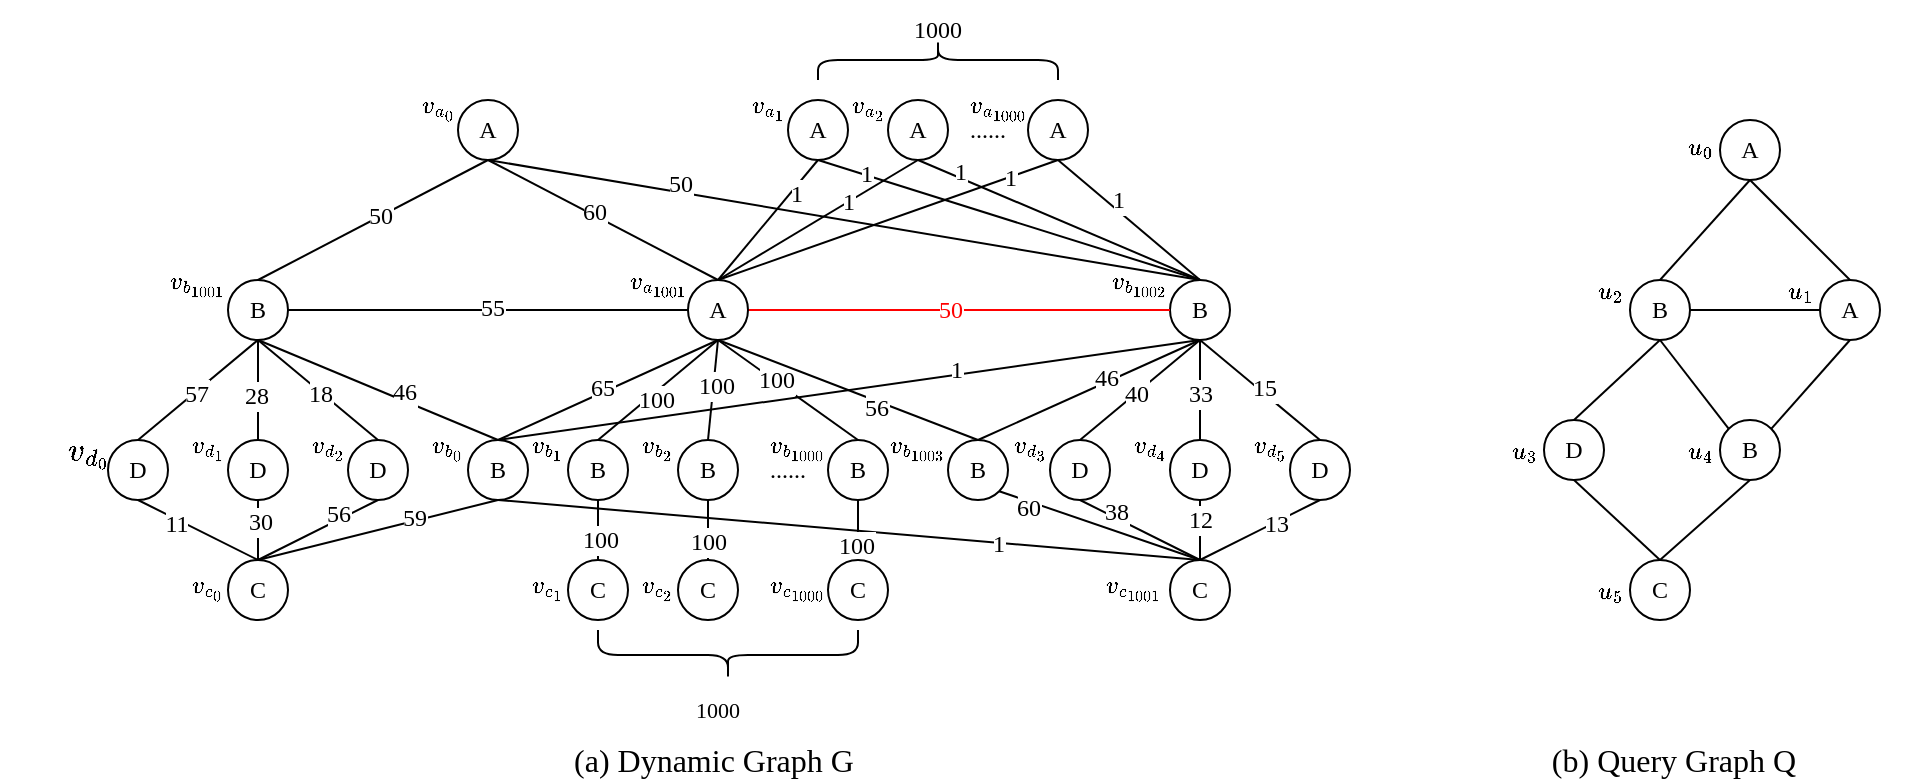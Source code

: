 <mxfile version="21.8.0" type="github">
  <diagram name="第 1 页" id="IM1opJAnyGw-9e7TNhWp">
    <mxGraphModel dx="1103" dy="612" grid="1" gridSize="10" guides="1" tooltips="1" connect="1" arrows="1" fold="1" page="1" pageScale="1" pageWidth="1169" pageHeight="1654" math="1" shadow="0">
      <root>
        <mxCell id="0" />
        <mxCell id="1" parent="0" />
        <mxCell id="X22I2Q5TjrsaZpbLw3oU-47" style="edgeStyle=none;shape=connector;rounded=0;orthogonalLoop=1;jettySize=auto;html=1;exitX=0.5;exitY=1;exitDx=0;exitDy=0;entryX=0.5;entryY=0;entryDx=0;entryDy=0;labelBackgroundColor=default;strokeColor=default;align=center;verticalAlign=middle;fontFamily=Times New Roman;fontSize=12;fontColor=default;endArrow=none;endFill=0;" edge="1" parent="1" source="X22I2Q5TjrsaZpbLw3oU-3" target="X22I2Q5TjrsaZpbLw3oU-4">
          <mxGeometry relative="1" as="geometry" />
        </mxCell>
        <mxCell id="X22I2Q5TjrsaZpbLw3oU-48" style="edgeStyle=none;shape=connector;rounded=0;orthogonalLoop=1;jettySize=auto;html=1;exitX=0.5;exitY=1;exitDx=0;exitDy=0;entryX=0.5;entryY=0;entryDx=0;entryDy=0;labelBackgroundColor=default;strokeColor=default;align=center;verticalAlign=middle;fontFamily=Times New Roman;fontSize=12;fontColor=default;endArrow=none;endFill=0;" edge="1" parent="1" source="X22I2Q5TjrsaZpbLw3oU-3" target="X22I2Q5TjrsaZpbLw3oU-5">
          <mxGeometry relative="1" as="geometry" />
        </mxCell>
        <mxCell id="X22I2Q5TjrsaZpbLw3oU-3" value="A" style="ellipse;whiteSpace=wrap;html=1;aspect=fixed;fontFamily=Times New Roman;fontSize=12;" vertex="1" parent="1">
          <mxGeometry x="856" y="110" width="30" height="30" as="geometry" />
        </mxCell>
        <mxCell id="X22I2Q5TjrsaZpbLw3oU-50" style="edgeStyle=none;shape=connector;rounded=0;orthogonalLoop=1;jettySize=auto;html=1;exitX=0.5;exitY=1;exitDx=0;exitDy=0;entryX=1;entryY=0;entryDx=0;entryDy=0;labelBackgroundColor=default;strokeColor=default;align=center;verticalAlign=middle;fontFamily=Times New Roman;fontSize=12;fontColor=default;endArrow=none;endFill=0;" edge="1" parent="1" source="X22I2Q5TjrsaZpbLw3oU-4" target="X22I2Q5TjrsaZpbLw3oU-6">
          <mxGeometry relative="1" as="geometry" />
        </mxCell>
        <mxCell id="X22I2Q5TjrsaZpbLw3oU-4" value="A" style="ellipse;whiteSpace=wrap;html=1;aspect=fixed;fontFamily=Times New Roman;fontSize=12;" vertex="1" parent="1">
          <mxGeometry x="906" y="190" width="30" height="30" as="geometry" />
        </mxCell>
        <mxCell id="X22I2Q5TjrsaZpbLw3oU-49" style="edgeStyle=none;shape=connector;rounded=0;orthogonalLoop=1;jettySize=auto;html=1;exitX=1;exitY=0.5;exitDx=0;exitDy=0;entryX=0;entryY=0.5;entryDx=0;entryDy=0;labelBackgroundColor=default;strokeColor=default;align=center;verticalAlign=middle;fontFamily=Times New Roman;fontSize=12;fontColor=default;endArrow=none;endFill=0;" edge="1" parent="1" source="X22I2Q5TjrsaZpbLw3oU-5" target="X22I2Q5TjrsaZpbLw3oU-4">
          <mxGeometry relative="1" as="geometry" />
        </mxCell>
        <mxCell id="X22I2Q5TjrsaZpbLw3oU-51" style="edgeStyle=none;shape=connector;rounded=0;orthogonalLoop=1;jettySize=auto;html=1;exitX=0.5;exitY=1;exitDx=0;exitDy=0;entryX=0;entryY=0;entryDx=0;entryDy=0;labelBackgroundColor=default;strokeColor=default;align=center;verticalAlign=middle;fontFamily=Times New Roman;fontSize=12;fontColor=default;endArrow=none;endFill=0;" edge="1" parent="1" source="X22I2Q5TjrsaZpbLw3oU-5" target="X22I2Q5TjrsaZpbLw3oU-6">
          <mxGeometry relative="1" as="geometry" />
        </mxCell>
        <mxCell id="X22I2Q5TjrsaZpbLw3oU-54" style="edgeStyle=none;shape=connector;rounded=0;orthogonalLoop=1;jettySize=auto;html=1;exitX=0.5;exitY=1;exitDx=0;exitDy=0;entryX=0.5;entryY=0;entryDx=0;entryDy=0;labelBackgroundColor=default;strokeColor=default;align=center;verticalAlign=middle;fontFamily=Times New Roman;fontSize=12;fontColor=default;endArrow=none;endFill=0;" edge="1" parent="1" source="X22I2Q5TjrsaZpbLw3oU-5" target="X22I2Q5TjrsaZpbLw3oU-8">
          <mxGeometry relative="1" as="geometry" />
        </mxCell>
        <mxCell id="X22I2Q5TjrsaZpbLw3oU-5" value="B" style="ellipse;whiteSpace=wrap;html=1;aspect=fixed;fontFamily=Times New Roman;fontSize=12;" vertex="1" parent="1">
          <mxGeometry x="811" y="190" width="30" height="30" as="geometry" />
        </mxCell>
        <mxCell id="X22I2Q5TjrsaZpbLw3oU-57" style="edgeStyle=none;shape=connector;rounded=0;orthogonalLoop=1;jettySize=auto;html=1;exitX=0.5;exitY=1;exitDx=0;exitDy=0;entryX=0.5;entryY=0;entryDx=0;entryDy=0;labelBackgroundColor=default;strokeColor=default;align=center;verticalAlign=middle;fontFamily=Times New Roman;fontSize=12;fontColor=default;endArrow=none;endFill=0;" edge="1" parent="1" source="X22I2Q5TjrsaZpbLw3oU-6" target="X22I2Q5TjrsaZpbLw3oU-7">
          <mxGeometry relative="1" as="geometry" />
        </mxCell>
        <mxCell id="X22I2Q5TjrsaZpbLw3oU-6" value="B" style="ellipse;whiteSpace=wrap;html=1;aspect=fixed;fontFamily=Times New Roman;fontSize=12;" vertex="1" parent="1">
          <mxGeometry x="856" y="260" width="30" height="30" as="geometry" />
        </mxCell>
        <mxCell id="X22I2Q5TjrsaZpbLw3oU-7" value="C" style="ellipse;whiteSpace=wrap;html=1;aspect=fixed;fontFamily=Times New Roman;fontSize=12;" vertex="1" parent="1">
          <mxGeometry x="811" y="330" width="30" height="30" as="geometry" />
        </mxCell>
        <mxCell id="X22I2Q5TjrsaZpbLw3oU-56" style="edgeStyle=none;shape=connector;rounded=0;orthogonalLoop=1;jettySize=auto;html=1;exitX=0.5;exitY=1;exitDx=0;exitDy=0;entryX=0.5;entryY=0;entryDx=0;entryDy=0;labelBackgroundColor=default;strokeColor=default;align=center;verticalAlign=middle;fontFamily=Times New Roman;fontSize=12;fontColor=default;endArrow=none;endFill=0;" edge="1" parent="1" source="X22I2Q5TjrsaZpbLw3oU-8" target="X22I2Q5TjrsaZpbLw3oU-7">
          <mxGeometry relative="1" as="geometry" />
        </mxCell>
        <mxCell id="X22I2Q5TjrsaZpbLw3oU-8" value="D" style="ellipse;whiteSpace=wrap;html=1;aspect=fixed;fontFamily=Times New Roman;fontSize=12;" vertex="1" parent="1">
          <mxGeometry x="768" y="260" width="30" height="30" as="geometry" />
        </mxCell>
        <mxCell id="X22I2Q5TjrsaZpbLw3oU-28" value="$$u_0$$" style="text;html=1;strokeColor=none;fillColor=none;align=center;verticalAlign=middle;whiteSpace=wrap;rounded=0;fontSize=12;fontFamily=Times New Roman;fontColor=default;" vertex="1" parent="1">
          <mxGeometry x="816" y="108" width="60" height="30" as="geometry" />
        </mxCell>
        <mxCell id="X22I2Q5TjrsaZpbLw3oU-29" value="$$u_1$$" style="text;html=1;strokeColor=none;fillColor=none;align=center;verticalAlign=middle;whiteSpace=wrap;rounded=0;fontSize=12;fontFamily=Times New Roman;fontColor=default;" vertex="1" parent="1">
          <mxGeometry x="866" y="180" width="60" height="30" as="geometry" />
        </mxCell>
        <mxCell id="X22I2Q5TjrsaZpbLw3oU-30" value="$$u_2$$" style="text;html=1;strokeColor=none;fillColor=none;align=center;verticalAlign=middle;whiteSpace=wrap;rounded=0;fontSize=12;fontFamily=Times New Roman;fontColor=default;" vertex="1" parent="1">
          <mxGeometry x="771" y="180" width="60" height="30" as="geometry" />
        </mxCell>
        <mxCell id="X22I2Q5TjrsaZpbLw3oU-31" value="$$u_3$$" style="text;html=1;strokeColor=none;fillColor=none;align=center;verticalAlign=middle;whiteSpace=wrap;rounded=0;fontSize=12;fontFamily=Times New Roman;fontColor=default;" vertex="1" parent="1">
          <mxGeometry x="728" y="260" width="60" height="30" as="geometry" />
        </mxCell>
        <mxCell id="X22I2Q5TjrsaZpbLw3oU-32" value="$$u_4$$" style="text;html=1;strokeColor=none;fillColor=none;align=center;verticalAlign=middle;whiteSpace=wrap;rounded=0;fontSize=12;fontFamily=Times New Roman;fontColor=default;" vertex="1" parent="1">
          <mxGeometry x="816" y="260" width="60" height="30" as="geometry" />
        </mxCell>
        <mxCell id="X22I2Q5TjrsaZpbLw3oU-33" value="$$u_5$$" style="text;html=1;strokeColor=none;fillColor=none;align=center;verticalAlign=middle;whiteSpace=wrap;rounded=0;fontSize=12;fontFamily=Times New Roman;fontColor=default;" vertex="1" parent="1">
          <mxGeometry x="771" y="330" width="60" height="30" as="geometry" />
        </mxCell>
        <mxCell id="X22I2Q5TjrsaZpbLw3oU-34" value="(b) Query Graph Q" style="text;html=1;strokeColor=none;fillColor=none;align=center;verticalAlign=middle;whiteSpace=wrap;rounded=0;fontSize=16;fontFamily=Times New Roman;fontColor=default;" vertex="1" parent="1">
          <mxGeometry x="713" y="420" width="240" height="20" as="geometry" />
        </mxCell>
        <mxCell id="X22I2Q5TjrsaZpbLw3oU-88" style="edgeStyle=none;shape=connector;rounded=0;orthogonalLoop=1;jettySize=auto;html=1;exitX=0.5;exitY=1;exitDx=0;exitDy=0;entryX=0.5;entryY=0;entryDx=0;entryDy=0;labelBackgroundColor=default;strokeColor=default;align=center;verticalAlign=middle;fontFamily=Times New Roman;fontSize=12;fontColor=default;endArrow=none;endFill=0;" edge="1" parent="1" source="X22I2Q5TjrsaZpbLw3oU-60" target="X22I2Q5TjrsaZpbLw3oU-62">
          <mxGeometry relative="1" as="geometry" />
        </mxCell>
        <mxCell id="X22I2Q5TjrsaZpbLw3oU-193" value="50" style="edgeLabel;html=1;align=center;verticalAlign=middle;resizable=0;points=[];fontSize=12;fontFamily=Times New Roman;fontColor=default;" vertex="1" connectable="0" parent="X22I2Q5TjrsaZpbLw3oU-88">
          <mxGeometry x="-0.091" y="-4" relative="1" as="geometry">
            <mxPoint y="4" as="offset" />
          </mxGeometry>
        </mxCell>
        <mxCell id="X22I2Q5TjrsaZpbLw3oU-89" style="edgeStyle=none;shape=connector;rounded=0;orthogonalLoop=1;jettySize=auto;html=1;exitX=0.5;exitY=1;exitDx=0;exitDy=0;entryX=0.5;entryY=0;entryDx=0;entryDy=0;labelBackgroundColor=default;strokeColor=default;align=center;verticalAlign=middle;fontFamily=Times New Roman;fontSize=12;fontColor=default;endArrow=none;endFill=0;" edge="1" parent="1" source="X22I2Q5TjrsaZpbLw3oU-60" target="X22I2Q5TjrsaZpbLw3oU-69">
          <mxGeometry relative="1" as="geometry" />
        </mxCell>
        <mxCell id="X22I2Q5TjrsaZpbLw3oU-189" value="60" style="edgeLabel;html=1;align=center;verticalAlign=middle;resizable=0;points=[];fontSize=12;fontFamily=Times New Roman;fontColor=default;rotation=0;" vertex="1" connectable="0" parent="X22I2Q5TjrsaZpbLw3oU-89">
          <mxGeometry x="-0.1" y="2" relative="1" as="geometry">
            <mxPoint as="offset" />
          </mxGeometry>
        </mxCell>
        <mxCell id="X22I2Q5TjrsaZpbLw3oU-90" style="edgeStyle=none;shape=connector;rounded=0;orthogonalLoop=1;jettySize=auto;html=1;exitX=0.5;exitY=1;exitDx=0;exitDy=0;entryX=0.5;entryY=0;entryDx=0;entryDy=0;labelBackgroundColor=default;strokeColor=default;align=center;verticalAlign=middle;fontFamily=Times New Roman;fontSize=12;fontColor=default;endArrow=none;endFill=0;" edge="1" parent="1" source="X22I2Q5TjrsaZpbLw3oU-60" target="X22I2Q5TjrsaZpbLw3oU-64">
          <mxGeometry relative="1" as="geometry" />
        </mxCell>
        <mxCell id="X22I2Q5TjrsaZpbLw3oU-228" value="50" style="edgeLabel;html=1;align=center;verticalAlign=middle;resizable=0;points=[];fontSize=12;fontFamily=Times New Roman;fontColor=default;" vertex="1" connectable="0" parent="X22I2Q5TjrsaZpbLw3oU-90">
          <mxGeometry x="-0.641" y="1" relative="1" as="geometry">
            <mxPoint x="31" y="2" as="offset" />
          </mxGeometry>
        </mxCell>
        <mxCell id="X22I2Q5TjrsaZpbLw3oU-60" value="A" style="ellipse;whiteSpace=wrap;html=1;aspect=fixed;fontFamily=Times New Roman;fontSize=12;" vertex="1" parent="1">
          <mxGeometry x="225" y="100" width="30" height="30" as="geometry" />
        </mxCell>
        <mxCell id="X22I2Q5TjrsaZpbLw3oU-93" style="edgeStyle=none;shape=connector;rounded=0;orthogonalLoop=1;jettySize=auto;html=1;exitX=1;exitY=0.5;exitDx=0;exitDy=0;entryX=0;entryY=0.5;entryDx=0;entryDy=0;labelBackgroundColor=default;strokeColor=default;align=center;verticalAlign=middle;fontFamily=Times New Roman;fontSize=12;fontColor=default;endArrow=none;endFill=0;" edge="1" parent="1" source="X22I2Q5TjrsaZpbLw3oU-62" target="X22I2Q5TjrsaZpbLw3oU-69">
          <mxGeometry relative="1" as="geometry" />
        </mxCell>
        <mxCell id="X22I2Q5TjrsaZpbLw3oU-190" value="55" style="edgeLabel;html=1;align=center;verticalAlign=middle;resizable=0;points=[];fontSize=12;fontFamily=Times New Roman;fontColor=default;" vertex="1" connectable="0" parent="X22I2Q5TjrsaZpbLw3oU-93">
          <mxGeometry x="0.021" y="1" relative="1" as="geometry">
            <mxPoint as="offset" />
          </mxGeometry>
        </mxCell>
        <mxCell id="X22I2Q5TjrsaZpbLw3oU-95" style="edgeStyle=none;shape=connector;rounded=0;orthogonalLoop=1;jettySize=auto;html=1;exitX=0.5;exitY=1;exitDx=0;exitDy=0;entryX=0.5;entryY=0;entryDx=0;entryDy=0;labelBackgroundColor=default;strokeColor=default;align=center;verticalAlign=middle;fontFamily=Times New Roman;fontSize=12;fontColor=default;endArrow=none;endFill=0;" edge="1" parent="1" source="X22I2Q5TjrsaZpbLw3oU-62" target="X22I2Q5TjrsaZpbLw3oU-71">
          <mxGeometry relative="1" as="geometry" />
        </mxCell>
        <mxCell id="X22I2Q5TjrsaZpbLw3oU-191" value="57" style="edgeLabel;html=1;align=center;verticalAlign=middle;resizable=0;points=[];fontSize=12;fontFamily=Times New Roman;fontColor=default;" vertex="1" connectable="0" parent="X22I2Q5TjrsaZpbLw3oU-95">
          <mxGeometry x="0.021" y="-1" relative="1" as="geometry">
            <mxPoint y="2" as="offset" />
          </mxGeometry>
        </mxCell>
        <mxCell id="X22I2Q5TjrsaZpbLw3oU-96" style="edgeStyle=none;shape=connector;rounded=0;orthogonalLoop=1;jettySize=auto;html=1;exitX=0.5;exitY=1;exitDx=0;exitDy=0;entryX=0.5;entryY=0;entryDx=0;entryDy=0;labelBackgroundColor=default;strokeColor=default;align=center;verticalAlign=middle;fontFamily=Times New Roman;fontSize=12;fontColor=default;endArrow=none;endFill=0;" edge="1" parent="1" source="X22I2Q5TjrsaZpbLw3oU-62" target="X22I2Q5TjrsaZpbLw3oU-72">
          <mxGeometry relative="1" as="geometry" />
        </mxCell>
        <mxCell id="X22I2Q5TjrsaZpbLw3oU-192" value="28" style="edgeLabel;html=1;align=center;verticalAlign=middle;resizable=0;points=[];fontSize=12;fontFamily=Times New Roman;fontColor=default;" vertex="1" connectable="0" parent="X22I2Q5TjrsaZpbLw3oU-96">
          <mxGeometry x="0.129" y="-1" relative="1" as="geometry">
            <mxPoint as="offset" />
          </mxGeometry>
        </mxCell>
        <mxCell id="X22I2Q5TjrsaZpbLw3oU-97" style="edgeStyle=none;shape=connector;rounded=0;orthogonalLoop=1;jettySize=auto;html=1;exitX=0.5;exitY=1;exitDx=0;exitDy=0;entryX=0.5;entryY=0;entryDx=0;entryDy=0;labelBackgroundColor=default;strokeColor=default;align=center;verticalAlign=middle;fontFamily=Times New Roman;fontSize=12;fontColor=default;endArrow=none;endFill=0;" edge="1" parent="1" source="X22I2Q5TjrsaZpbLw3oU-62" target="X22I2Q5TjrsaZpbLw3oU-74">
          <mxGeometry relative="1" as="geometry" />
        </mxCell>
        <mxCell id="X22I2Q5TjrsaZpbLw3oU-194" value="18" style="edgeLabel;html=1;align=center;verticalAlign=middle;resizable=0;points=[];fontSize=12;fontFamily=Times New Roman;fontColor=default;" vertex="1" connectable="0" parent="X22I2Q5TjrsaZpbLw3oU-97">
          <mxGeometry x="0.066" relative="1" as="geometry">
            <mxPoint x="-1" as="offset" />
          </mxGeometry>
        </mxCell>
        <mxCell id="X22I2Q5TjrsaZpbLw3oU-98" style="edgeStyle=none;shape=connector;rounded=0;orthogonalLoop=1;jettySize=auto;html=1;exitX=0.5;exitY=1;exitDx=0;exitDy=0;entryX=0.5;entryY=0;entryDx=0;entryDy=0;labelBackgroundColor=default;strokeColor=default;align=center;verticalAlign=middle;fontFamily=Times New Roman;fontSize=12;fontColor=default;endArrow=none;endFill=0;" edge="1" parent="1" source="X22I2Q5TjrsaZpbLw3oU-62" target="X22I2Q5TjrsaZpbLw3oU-70">
          <mxGeometry relative="1" as="geometry" />
        </mxCell>
        <mxCell id="X22I2Q5TjrsaZpbLw3oU-200" value="46" style="edgeLabel;html=1;align=center;verticalAlign=middle;resizable=0;points=[];fontSize=12;fontFamily=Times New Roman;fontColor=default;" vertex="1" connectable="0" parent="X22I2Q5TjrsaZpbLw3oU-98">
          <mxGeometry x="0.196" y="4" relative="1" as="geometry">
            <mxPoint as="offset" />
          </mxGeometry>
        </mxCell>
        <mxCell id="X22I2Q5TjrsaZpbLw3oU-62" value="B" style="ellipse;whiteSpace=wrap;html=1;aspect=fixed;fontFamily=Times New Roman;fontSize=12;" vertex="1" parent="1">
          <mxGeometry x="110" y="190" width="30" height="30" as="geometry" />
        </mxCell>
        <mxCell id="X22I2Q5TjrsaZpbLw3oU-63" value="C" style="ellipse;whiteSpace=wrap;html=1;aspect=fixed;fontFamily=Times New Roman;fontSize=12;" vertex="1" parent="1">
          <mxGeometry x="581" y="330" width="30" height="30" as="geometry" />
        </mxCell>
        <mxCell id="X22I2Q5TjrsaZpbLw3oU-103" style="edgeStyle=none;shape=connector;rounded=0;orthogonalLoop=1;jettySize=auto;html=1;exitX=0.5;exitY=1;exitDx=0;exitDy=0;entryX=0.5;entryY=0;entryDx=0;entryDy=0;labelBackgroundColor=default;strokeColor=default;align=center;verticalAlign=middle;fontFamily=Times New Roman;fontSize=12;fontColor=default;endArrow=none;endFill=0;" edge="1" parent="1" source="X22I2Q5TjrsaZpbLw3oU-64" target="X22I2Q5TjrsaZpbLw3oU-68">
          <mxGeometry relative="1" as="geometry" />
        </mxCell>
        <mxCell id="X22I2Q5TjrsaZpbLw3oU-214" value="40" style="edgeLabel;html=1;align=center;verticalAlign=middle;resizable=0;points=[];fontSize=12;fontFamily=Times New Roman;fontColor=default;" vertex="1" connectable="0" parent="X22I2Q5TjrsaZpbLw3oU-103">
          <mxGeometry x="0.076" relative="1" as="geometry">
            <mxPoint as="offset" />
          </mxGeometry>
        </mxCell>
        <mxCell id="X22I2Q5TjrsaZpbLw3oU-104" style="edgeStyle=none;shape=connector;rounded=0;orthogonalLoop=1;jettySize=auto;html=1;exitX=0.5;exitY=1;exitDx=0;exitDy=0;entryX=0.5;entryY=0;entryDx=0;entryDy=0;labelBackgroundColor=default;strokeColor=default;align=center;verticalAlign=middle;fontFamily=Times New Roman;fontSize=12;fontColor=default;endArrow=none;endFill=0;" edge="1" parent="1" source="X22I2Q5TjrsaZpbLw3oU-64" target="X22I2Q5TjrsaZpbLw3oU-73">
          <mxGeometry relative="1" as="geometry" />
        </mxCell>
        <mxCell id="X22I2Q5TjrsaZpbLw3oU-215" value="33" style="edgeLabel;html=1;align=center;verticalAlign=middle;resizable=0;points=[];fontSize=12;fontFamily=Times New Roman;fontColor=default;" vertex="1" connectable="0" parent="X22I2Q5TjrsaZpbLw3oU-104">
          <mxGeometry x="0.072" relative="1" as="geometry">
            <mxPoint as="offset" />
          </mxGeometry>
        </mxCell>
        <mxCell id="X22I2Q5TjrsaZpbLw3oU-105" style="edgeStyle=none;shape=connector;rounded=0;orthogonalLoop=1;jettySize=auto;html=1;exitX=0.5;exitY=1;exitDx=0;exitDy=0;entryX=0.5;entryY=0;entryDx=0;entryDy=0;labelBackgroundColor=default;strokeColor=default;align=center;verticalAlign=middle;fontFamily=Times New Roman;fontSize=12;fontColor=default;endArrow=none;endFill=0;" edge="1" parent="1" source="X22I2Q5TjrsaZpbLw3oU-64" target="X22I2Q5TjrsaZpbLw3oU-65">
          <mxGeometry relative="1" as="geometry" />
        </mxCell>
        <mxCell id="X22I2Q5TjrsaZpbLw3oU-216" value="15" style="edgeLabel;html=1;align=center;verticalAlign=middle;resizable=0;points=[];fontSize=12;fontFamily=Times New Roman;fontColor=default;" vertex="1" connectable="0" parent="X22I2Q5TjrsaZpbLw3oU-105">
          <mxGeometry x="0.014" y="2" relative="1" as="geometry">
            <mxPoint as="offset" />
          </mxGeometry>
        </mxCell>
        <mxCell id="X22I2Q5TjrsaZpbLw3oU-205" value="" style="edgeStyle=none;shape=connector;rounded=0;orthogonalLoop=1;jettySize=auto;html=1;exitX=0.5;exitY=1;exitDx=0;exitDy=0;entryX=0.5;entryY=0;entryDx=0;entryDy=0;labelBackgroundColor=default;strokeColor=default;align=center;verticalAlign=middle;fontFamily=Times New Roman;fontSize=12;fontColor=default;endArrow=none;endFill=0;" edge="1" parent="1" source="X22I2Q5TjrsaZpbLw3oU-64" target="X22I2Q5TjrsaZpbLw3oU-151">
          <mxGeometry x="-0.176" y="-1" relative="1" as="geometry">
            <mxPoint as="offset" />
          </mxGeometry>
        </mxCell>
        <mxCell id="X22I2Q5TjrsaZpbLw3oU-300" value="46" style="edgeLabel;html=1;align=center;verticalAlign=middle;resizable=0;points=[];fontSize=12;fontFamily=Times New Roman;fontColor=default;" vertex="1" connectable="0" parent="X22I2Q5TjrsaZpbLw3oU-205">
          <mxGeometry x="-0.179" y="-2" relative="1" as="geometry">
            <mxPoint x="-1" as="offset" />
          </mxGeometry>
        </mxCell>
        <mxCell id="X22I2Q5TjrsaZpbLw3oU-64" value="B" style="ellipse;whiteSpace=wrap;html=1;aspect=fixed;fontFamily=Times New Roman;fontSize=12;" vertex="1" parent="1">
          <mxGeometry x="581" y="190" width="30" height="30" as="geometry" />
        </mxCell>
        <mxCell id="X22I2Q5TjrsaZpbLw3oU-116" style="edgeStyle=none;shape=connector;rounded=0;orthogonalLoop=1;jettySize=auto;html=1;exitX=0.5;exitY=1;exitDx=0;exitDy=0;entryX=0.5;entryY=0;entryDx=0;entryDy=0;labelBackgroundColor=default;strokeColor=default;align=center;verticalAlign=middle;fontFamily=Times New Roman;fontSize=12;fontColor=default;endArrow=none;endFill=0;" edge="1" parent="1" source="X22I2Q5TjrsaZpbLw3oU-65" target="X22I2Q5TjrsaZpbLw3oU-63">
          <mxGeometry relative="1" as="geometry" />
        </mxCell>
        <mxCell id="X22I2Q5TjrsaZpbLw3oU-217" value="13" style="edgeLabel;html=1;align=center;verticalAlign=middle;resizable=0;points=[];fontSize=12;fontFamily=Times New Roman;fontColor=default;" vertex="1" connectable="0" parent="X22I2Q5TjrsaZpbLw3oU-116">
          <mxGeometry x="-0.257" y="1" relative="1" as="geometry">
            <mxPoint as="offset" />
          </mxGeometry>
        </mxCell>
        <mxCell id="X22I2Q5TjrsaZpbLw3oU-65" value="D" style="ellipse;whiteSpace=wrap;html=1;aspect=fixed;fontFamily=Times New Roman;fontSize=12;" vertex="1" parent="1">
          <mxGeometry x="641" y="270" width="30" height="30" as="geometry" />
        </mxCell>
        <mxCell id="X22I2Q5TjrsaZpbLw3oU-147" style="edgeStyle=none;shape=connector;rounded=0;orthogonalLoop=1;jettySize=auto;html=1;exitX=0.5;exitY=0;exitDx=0;exitDy=0;entryX=0.5;entryY=1;entryDx=0;entryDy=0;labelBackgroundColor=default;strokeColor=default;align=center;verticalAlign=middle;fontFamily=Times New Roman;fontSize=12;fontColor=default;endArrow=none;endFill=0;" edge="1" parent="1" source="X22I2Q5TjrsaZpbLw3oU-67" target="X22I2Q5TjrsaZpbLw3oU-70">
          <mxGeometry relative="1" as="geometry" />
        </mxCell>
        <mxCell id="X22I2Q5TjrsaZpbLw3oU-221" value="59" style="edgeLabel;html=1;align=center;verticalAlign=middle;resizable=0;points=[];fontSize=12;fontFamily=Times New Roman;fontColor=default;" vertex="1" connectable="0" parent="X22I2Q5TjrsaZpbLw3oU-147">
          <mxGeometry x="0.309" y="2" relative="1" as="geometry">
            <mxPoint as="offset" />
          </mxGeometry>
        </mxCell>
        <mxCell id="X22I2Q5TjrsaZpbLw3oU-67" value="C" style="ellipse;whiteSpace=wrap;html=1;aspect=fixed;fontFamily=Times New Roman;fontSize=12;" vertex="1" parent="1">
          <mxGeometry x="110" y="330" width="30" height="30" as="geometry" />
        </mxCell>
        <mxCell id="X22I2Q5TjrsaZpbLw3oU-112" style="edgeStyle=none;shape=connector;rounded=0;orthogonalLoop=1;jettySize=auto;html=1;exitX=0.5;exitY=1;exitDx=0;exitDy=0;entryX=0.5;entryY=0;entryDx=0;entryDy=0;labelBackgroundColor=default;strokeColor=default;align=center;verticalAlign=middle;fontFamily=Times New Roman;fontSize=12;fontColor=default;endArrow=none;endFill=0;" edge="1" parent="1" source="X22I2Q5TjrsaZpbLw3oU-68" target="X22I2Q5TjrsaZpbLw3oU-63">
          <mxGeometry relative="1" as="geometry" />
        </mxCell>
        <mxCell id="X22I2Q5TjrsaZpbLw3oU-219" value="38" style="edgeLabel;html=1;align=center;verticalAlign=middle;resizable=0;points=[];fontSize=12;fontFamily=Times New Roman;fontColor=default;" vertex="1" connectable="0" parent="X22I2Q5TjrsaZpbLw3oU-112">
          <mxGeometry x="-0.467" y="3" relative="1" as="geometry">
            <mxPoint as="offset" />
          </mxGeometry>
        </mxCell>
        <mxCell id="X22I2Q5TjrsaZpbLw3oU-68" value="D" style="ellipse;whiteSpace=wrap;html=1;aspect=fixed;fontFamily=Times New Roman;fontSize=12;" vertex="1" parent="1">
          <mxGeometry x="521" y="270" width="30" height="30" as="geometry" />
        </mxCell>
        <mxCell id="X22I2Q5TjrsaZpbLw3oU-94" style="edgeStyle=none;shape=connector;rounded=0;orthogonalLoop=1;jettySize=auto;html=1;exitX=1;exitY=0.5;exitDx=0;exitDy=0;labelBackgroundColor=default;strokeColor=#FF0000;align=center;verticalAlign=middle;fontFamily=Times New Roman;fontSize=12;fontColor=default;endArrow=none;endFill=0;" edge="1" parent="1" source="X22I2Q5TjrsaZpbLw3oU-69" target="X22I2Q5TjrsaZpbLw3oU-64">
          <mxGeometry relative="1" as="geometry" />
        </mxCell>
        <mxCell id="X22I2Q5TjrsaZpbLw3oU-236" value="50" style="edgeLabel;html=1;align=center;verticalAlign=middle;resizable=0;points=[];fontSize=12;fontFamily=Times New Roman;fontColor=#ff0000;" vertex="1" connectable="0" parent="X22I2Q5TjrsaZpbLw3oU-94">
          <mxGeometry x="-0.058" y="-2" relative="1" as="geometry">
            <mxPoint x="1" y="-2" as="offset" />
          </mxGeometry>
        </mxCell>
        <mxCell id="X22I2Q5TjrsaZpbLw3oU-100" style="edgeStyle=none;shape=connector;rounded=0;orthogonalLoop=1;jettySize=auto;html=1;exitX=0.5;exitY=1;exitDx=0;exitDy=0;entryX=0.5;entryY=0;entryDx=0;entryDy=0;labelBackgroundColor=default;strokeColor=default;align=center;verticalAlign=middle;fontFamily=Times New Roman;fontSize=12;fontColor=default;endArrow=none;endFill=0;" edge="1" parent="1" source="X22I2Q5TjrsaZpbLw3oU-69" target="X22I2Q5TjrsaZpbLw3oU-70">
          <mxGeometry relative="1" as="geometry" />
        </mxCell>
        <mxCell id="X22I2Q5TjrsaZpbLw3oU-201" value="65" style="edgeLabel;html=1;align=center;verticalAlign=middle;resizable=0;points=[];fontSize=12;fontFamily=Times New Roman;fontColor=default;" vertex="1" connectable="0" parent="X22I2Q5TjrsaZpbLw3oU-100">
          <mxGeometry x="0.041" y="-3" relative="1" as="geometry">
            <mxPoint as="offset" />
          </mxGeometry>
        </mxCell>
        <mxCell id="X22I2Q5TjrsaZpbLw3oU-144" style="edgeStyle=none;shape=connector;rounded=0;orthogonalLoop=1;jettySize=auto;html=1;exitX=0.5;exitY=1;exitDx=0;exitDy=0;labelBackgroundColor=default;strokeColor=default;align=center;verticalAlign=middle;fontFamily=Times New Roman;fontSize=12;fontColor=default;endArrow=none;endFill=0;" edge="1" parent="1" source="X22I2Q5TjrsaZpbLw3oU-69">
          <mxGeometry relative="1" as="geometry">
            <mxPoint x="354.737" y="220.474" as="targetPoint" />
          </mxGeometry>
        </mxCell>
        <mxCell id="X22I2Q5TjrsaZpbLw3oU-153" style="edgeStyle=none;shape=connector;rounded=0;orthogonalLoop=1;jettySize=auto;html=1;exitX=0.5;exitY=1;exitDx=0;exitDy=0;entryX=0.5;entryY=0;entryDx=0;entryDy=0;labelBackgroundColor=default;strokeColor=default;align=center;verticalAlign=middle;fontFamily=Times New Roman;fontSize=12;fontColor=default;endArrow=none;endFill=0;" edge="1" parent="1" source="X22I2Q5TjrsaZpbLw3oU-69" target="X22I2Q5TjrsaZpbLw3oU-148">
          <mxGeometry relative="1" as="geometry" />
        </mxCell>
        <mxCell id="X22I2Q5TjrsaZpbLw3oU-202" value="100" style="edgeLabel;html=1;align=center;verticalAlign=middle;resizable=0;points=[];fontSize=12;fontFamily=Times New Roman;fontColor=default;" vertex="1" connectable="0" parent="X22I2Q5TjrsaZpbLw3oU-153">
          <mxGeometry x="0.115" y="3" relative="1" as="geometry">
            <mxPoint as="offset" />
          </mxGeometry>
        </mxCell>
        <mxCell id="X22I2Q5TjrsaZpbLw3oU-154" style="edgeStyle=none;shape=connector;rounded=0;orthogonalLoop=1;jettySize=auto;html=1;exitX=0.5;exitY=1;exitDx=0;exitDy=0;entryX=0.5;entryY=0;entryDx=0;entryDy=0;labelBackgroundColor=default;strokeColor=default;align=center;verticalAlign=middle;fontFamily=Times New Roman;fontSize=12;fontColor=default;endArrow=none;endFill=0;" edge="1" parent="1" source="X22I2Q5TjrsaZpbLw3oU-69" target="X22I2Q5TjrsaZpbLw3oU-149">
          <mxGeometry relative="1" as="geometry" />
        </mxCell>
        <mxCell id="X22I2Q5TjrsaZpbLw3oU-207" value="100" style="edgeLabel;html=1;align=center;verticalAlign=middle;resizable=0;points=[];fontSize=12;fontFamily=Times New Roman;fontColor=default;" vertex="1" connectable="0" parent="X22I2Q5TjrsaZpbLw3oU-154">
          <mxGeometry x="0.186" y="1" relative="1" as="geometry">
            <mxPoint x="1" y="-7" as="offset" />
          </mxGeometry>
        </mxCell>
        <mxCell id="X22I2Q5TjrsaZpbLw3oU-155" style="edgeStyle=none;shape=connector;rounded=0;orthogonalLoop=1;jettySize=auto;html=1;exitX=0.5;exitY=1;exitDx=0;exitDy=0;entryX=0.5;entryY=0;entryDx=0;entryDy=0;labelBackgroundColor=default;strokeColor=default;align=center;verticalAlign=middle;fontFamily=Times New Roman;fontSize=12;fontColor=default;endArrow=none;endFill=0;" edge="1" parent="1" source="X22I2Q5TjrsaZpbLw3oU-69" target="X22I2Q5TjrsaZpbLw3oU-150">
          <mxGeometry relative="1" as="geometry" />
        </mxCell>
        <mxCell id="X22I2Q5TjrsaZpbLw3oU-208" value="100" style="edgeLabel;html=1;align=center;verticalAlign=middle;resizable=0;points=[];fontSize=12;fontFamily=Times New Roman;fontColor=default;" vertex="1" connectable="0" parent="X22I2Q5TjrsaZpbLw3oU-155">
          <mxGeometry x="-0.185" y="1" relative="1" as="geometry">
            <mxPoint as="offset" />
          </mxGeometry>
        </mxCell>
        <mxCell id="X22I2Q5TjrsaZpbLw3oU-156" style="edgeStyle=none;shape=connector;rounded=0;orthogonalLoop=1;jettySize=auto;html=1;exitX=0.5;exitY=1;exitDx=0;exitDy=0;entryX=0.5;entryY=0;entryDx=0;entryDy=0;labelBackgroundColor=default;strokeColor=default;align=center;verticalAlign=middle;fontFamily=Times New Roman;fontSize=12;fontColor=default;endArrow=none;endFill=0;" edge="1" parent="1" source="X22I2Q5TjrsaZpbLw3oU-69" target="X22I2Q5TjrsaZpbLw3oU-151">
          <mxGeometry relative="1" as="geometry" />
        </mxCell>
        <mxCell id="X22I2Q5TjrsaZpbLw3oU-209" value="56" style="edgeLabel;html=1;align=center;verticalAlign=middle;resizable=0;points=[];fontSize=12;fontFamily=Times New Roman;fontColor=default;" vertex="1" connectable="0" parent="X22I2Q5TjrsaZpbLw3oU-156">
          <mxGeometry x="-0.21" y="2" relative="1" as="geometry">
            <mxPoint x="27" y="16" as="offset" />
          </mxGeometry>
        </mxCell>
        <mxCell id="X22I2Q5TjrsaZpbLw3oU-69" value="A" style="ellipse;whiteSpace=wrap;html=1;aspect=fixed;fontFamily=Times New Roman;fontSize=12;" vertex="1" parent="1">
          <mxGeometry x="340" y="190" width="30" height="30" as="geometry" />
        </mxCell>
        <mxCell id="X22I2Q5TjrsaZpbLw3oU-322" style="edgeStyle=none;shape=connector;rounded=0;orthogonalLoop=1;jettySize=auto;html=1;exitX=0.5;exitY=1;exitDx=0;exitDy=0;entryX=0.5;entryY=0;entryDx=0;entryDy=0;labelBackgroundColor=default;strokeColor=default;align=center;verticalAlign=middle;fontFamily=Times New Roman;fontSize=12;fontColor=default;endArrow=none;endFill=0;" edge="1" parent="1" source="X22I2Q5TjrsaZpbLw3oU-70" target="X22I2Q5TjrsaZpbLw3oU-63">
          <mxGeometry relative="1" as="geometry" />
        </mxCell>
        <mxCell id="X22I2Q5TjrsaZpbLw3oU-323" value="1" style="edgeLabel;html=1;align=center;verticalAlign=middle;resizable=0;points=[];fontSize=12;fontFamily=Times New Roman;fontColor=default;" vertex="1" connectable="0" parent="X22I2Q5TjrsaZpbLw3oU-322">
          <mxGeometry x="0.423" relative="1" as="geometry">
            <mxPoint as="offset" />
          </mxGeometry>
        </mxCell>
        <mxCell id="X22I2Q5TjrsaZpbLw3oU-70" value="B" style="ellipse;whiteSpace=wrap;html=1;aspect=fixed;fontFamily=Times New Roman;fontSize=12;" vertex="1" parent="1">
          <mxGeometry x="230" y="270" width="30" height="30" as="geometry" />
        </mxCell>
        <mxCell id="X22I2Q5TjrsaZpbLw3oU-106" style="edgeStyle=none;shape=connector;rounded=0;orthogonalLoop=1;jettySize=auto;html=1;exitX=0.5;exitY=1;exitDx=0;exitDy=0;entryX=0.5;entryY=0;entryDx=0;entryDy=0;labelBackgroundColor=default;strokeColor=default;align=center;verticalAlign=middle;fontFamily=Times New Roman;fontSize=12;fontColor=default;endArrow=none;endFill=0;" edge="1" parent="1" source="X22I2Q5TjrsaZpbLw3oU-71" target="X22I2Q5TjrsaZpbLw3oU-67">
          <mxGeometry relative="1" as="geometry" />
        </mxCell>
        <mxCell id="X22I2Q5TjrsaZpbLw3oU-195" value="11" style="edgeLabel;html=1;align=center;verticalAlign=middle;resizable=0;points=[];fontSize=12;fontFamily=Times New Roman;fontColor=default;" vertex="1" connectable="0" parent="X22I2Q5TjrsaZpbLw3oU-106">
          <mxGeometry x="-0.331" y="-2" relative="1" as="geometry">
            <mxPoint as="offset" />
          </mxGeometry>
        </mxCell>
        <mxCell id="X22I2Q5TjrsaZpbLw3oU-71" value="D" style="ellipse;whiteSpace=wrap;html=1;aspect=fixed;fontFamily=Times New Roman;fontSize=12;" vertex="1" parent="1">
          <mxGeometry x="50" y="270" width="30" height="30" as="geometry" />
        </mxCell>
        <mxCell id="X22I2Q5TjrsaZpbLw3oU-109" style="edgeStyle=none;shape=connector;rounded=0;orthogonalLoop=1;jettySize=auto;html=1;exitX=0.5;exitY=1;exitDx=0;exitDy=0;entryX=0.5;entryY=0;entryDx=0;entryDy=0;labelBackgroundColor=default;strokeColor=default;align=center;verticalAlign=middle;fontFamily=Times New Roman;fontSize=12;fontColor=default;endArrow=none;endFill=0;" edge="1" parent="1" source="X22I2Q5TjrsaZpbLw3oU-72" target="X22I2Q5TjrsaZpbLw3oU-67">
          <mxGeometry relative="1" as="geometry" />
        </mxCell>
        <mxCell id="X22I2Q5TjrsaZpbLw3oU-197" value="30" style="edgeLabel;html=1;align=center;verticalAlign=middle;resizable=0;points=[];fontSize=12;fontFamily=Times New Roman;fontColor=default;" vertex="1" connectable="0" parent="X22I2Q5TjrsaZpbLw3oU-109">
          <mxGeometry x="-0.108" y="1" relative="1" as="geometry">
            <mxPoint y="-3" as="offset" />
          </mxGeometry>
        </mxCell>
        <mxCell id="X22I2Q5TjrsaZpbLw3oU-72" value="D" style="ellipse;whiteSpace=wrap;html=1;aspect=fixed;fontFamily=Times New Roman;fontSize=12;" vertex="1" parent="1">
          <mxGeometry x="110" y="270" width="30" height="30" as="geometry" />
        </mxCell>
        <mxCell id="X22I2Q5TjrsaZpbLw3oU-114" style="edgeStyle=none;shape=connector;rounded=0;orthogonalLoop=1;jettySize=auto;html=1;exitX=0.5;exitY=1;exitDx=0;exitDy=0;labelBackgroundColor=default;strokeColor=default;align=center;verticalAlign=middle;fontFamily=Times New Roman;fontSize=12;fontColor=default;endArrow=none;endFill=0;" edge="1" parent="1" source="X22I2Q5TjrsaZpbLw3oU-73" target="X22I2Q5TjrsaZpbLw3oU-63">
          <mxGeometry relative="1" as="geometry" />
        </mxCell>
        <mxCell id="X22I2Q5TjrsaZpbLw3oU-218" value="12" style="edgeLabel;html=1;align=center;verticalAlign=middle;resizable=0;points=[];fontSize=12;fontFamily=Times New Roman;fontColor=default;" vertex="1" connectable="0" parent="X22I2Q5TjrsaZpbLw3oU-114">
          <mxGeometry x="-0.337" relative="1" as="geometry">
            <mxPoint as="offset" />
          </mxGeometry>
        </mxCell>
        <mxCell id="X22I2Q5TjrsaZpbLw3oU-73" value="D" style="ellipse;whiteSpace=wrap;html=1;aspect=fixed;fontFamily=Times New Roman;fontSize=12;" vertex="1" parent="1">
          <mxGeometry x="581" y="270" width="30" height="30" as="geometry" />
        </mxCell>
        <mxCell id="X22I2Q5TjrsaZpbLw3oU-110" style="edgeStyle=none;shape=connector;rounded=0;orthogonalLoop=1;jettySize=auto;html=1;exitX=0.5;exitY=1;exitDx=0;exitDy=0;entryX=0.5;entryY=0;entryDx=0;entryDy=0;labelBackgroundColor=default;strokeColor=default;align=center;verticalAlign=middle;fontFamily=Times New Roman;fontSize=12;fontColor=default;endArrow=none;endFill=0;" edge="1" parent="1" source="X22I2Q5TjrsaZpbLw3oU-74" target="X22I2Q5TjrsaZpbLw3oU-67">
          <mxGeometry relative="1" as="geometry" />
        </mxCell>
        <mxCell id="X22I2Q5TjrsaZpbLw3oU-198" value="56" style="edgeLabel;html=1;align=center;verticalAlign=middle;resizable=0;points=[];fontSize=12;fontFamily=Times New Roman;fontColor=default;" vertex="1" connectable="0" parent="X22I2Q5TjrsaZpbLw3oU-110">
          <mxGeometry x="-0.359" y="-3" relative="1" as="geometry">
            <mxPoint as="offset" />
          </mxGeometry>
        </mxCell>
        <mxCell id="X22I2Q5TjrsaZpbLw3oU-74" value="D" style="ellipse;whiteSpace=wrap;html=1;aspect=fixed;fontFamily=Times New Roman;fontSize=12;" vertex="1" parent="1">
          <mxGeometry x="170" y="270" width="30" height="30" as="geometry" />
        </mxCell>
        <mxCell id="X22I2Q5TjrsaZpbLw3oU-131" style="edgeStyle=none;shape=connector;rounded=0;orthogonalLoop=1;jettySize=auto;html=1;exitX=0.25;exitY=1;exitDx=0;exitDy=0;labelBackgroundColor=default;strokeColor=default;align=center;verticalAlign=middle;fontFamily=Times New Roman;fontSize=12;fontColor=default;endArrow=none;endFill=0;" edge="1" parent="1">
          <mxGeometry relative="1" as="geometry">
            <mxPoint x="29" y="300" as="sourcePoint" />
            <mxPoint x="29" y="300" as="targetPoint" />
          </mxGeometry>
        </mxCell>
        <mxCell id="X22I2Q5TjrsaZpbLw3oU-140" value="(a) Dynamic Graph G&amp;nbsp;" style="text;html=1;strokeColor=none;fillColor=none;align=center;verticalAlign=middle;whiteSpace=wrap;rounded=0;fontSize=16;fontFamily=Times New Roman;fontColor=default;" vertex="1" parent="1">
          <mxGeometry x="220" y="420" width="270" height="20" as="geometry" />
        </mxCell>
        <mxCell id="X22I2Q5TjrsaZpbLw3oU-169" style="edgeStyle=none;shape=connector;rounded=0;orthogonalLoop=1;jettySize=auto;html=1;exitX=0.5;exitY=1;exitDx=0;exitDy=0;labelBackgroundColor=default;strokeColor=default;align=center;verticalAlign=middle;fontFamily=Times New Roman;fontSize=12;fontColor=default;endArrow=none;endFill=0;" edge="1" parent="1" source="X22I2Q5TjrsaZpbLw3oU-148" target="X22I2Q5TjrsaZpbLw3oU-164">
          <mxGeometry relative="1" as="geometry" />
        </mxCell>
        <mxCell id="X22I2Q5TjrsaZpbLw3oU-223" value="100" style="edgeLabel;html=1;align=center;verticalAlign=middle;resizable=0;points=[];fontSize=12;fontFamily=Times New Roman;fontColor=default;" vertex="1" connectable="0" parent="X22I2Q5TjrsaZpbLw3oU-169">
          <mxGeometry x="0.154" y="1" relative="1" as="geometry">
            <mxPoint y="2" as="offset" />
          </mxGeometry>
        </mxCell>
        <mxCell id="X22I2Q5TjrsaZpbLw3oU-148" value="B" style="ellipse;whiteSpace=wrap;html=1;aspect=fixed;fontFamily=Times New Roman;fontSize=12;" vertex="1" parent="1">
          <mxGeometry x="280" y="270" width="30" height="30" as="geometry" />
        </mxCell>
        <mxCell id="X22I2Q5TjrsaZpbLw3oU-222" style="edgeStyle=none;shape=connector;rounded=0;orthogonalLoop=1;jettySize=auto;html=1;exitX=0.5;exitY=1;exitDx=0;exitDy=0;entryX=0.5;entryY=0;entryDx=0;entryDy=0;labelBackgroundColor=default;strokeColor=default;align=center;verticalAlign=middle;fontFamily=Times New Roman;fontSize=12;fontColor=default;endArrow=none;endFill=0;" edge="1" parent="1" source="X22I2Q5TjrsaZpbLw3oU-149" target="X22I2Q5TjrsaZpbLw3oU-166">
          <mxGeometry relative="1" as="geometry" />
        </mxCell>
        <mxCell id="X22I2Q5TjrsaZpbLw3oU-225" value="100" style="edgeLabel;html=1;align=center;verticalAlign=middle;resizable=0;points=[];fontSize=12;fontFamily=Times New Roman;fontColor=default;" vertex="1" connectable="0" parent="X22I2Q5TjrsaZpbLw3oU-222">
          <mxGeometry x="0.295" relative="1" as="geometry">
            <mxPoint y="1" as="offset" />
          </mxGeometry>
        </mxCell>
        <mxCell id="X22I2Q5TjrsaZpbLw3oU-149" value="B" style="ellipse;whiteSpace=wrap;html=1;aspect=fixed;fontFamily=Times New Roman;fontSize=12;" vertex="1" parent="1">
          <mxGeometry x="335" y="270" width="30" height="30" as="geometry" />
        </mxCell>
        <mxCell id="X22I2Q5TjrsaZpbLw3oU-172" style="edgeStyle=none;shape=connector;rounded=0;orthogonalLoop=1;jettySize=auto;html=1;exitX=0.5;exitY=1;exitDx=0;exitDy=0;entryX=0.5;entryY=0;entryDx=0;entryDy=0;labelBackgroundColor=default;strokeColor=default;align=center;verticalAlign=middle;fontFamily=Times New Roman;fontSize=12;fontColor=default;endArrow=none;endFill=0;" edge="1" parent="1" source="X22I2Q5TjrsaZpbLw3oU-150" target="X22I2Q5TjrsaZpbLw3oU-167">
          <mxGeometry relative="1" as="geometry" />
        </mxCell>
        <mxCell id="X22I2Q5TjrsaZpbLw3oU-227" value="100" style="edgeLabel;html=1;align=center;verticalAlign=middle;resizable=0;points=[];fontSize=12;fontFamily=Times New Roman;fontColor=default;" vertex="1" connectable="0" parent="X22I2Q5TjrsaZpbLw3oU-172">
          <mxGeometry x="0.014" y="-1" relative="1" as="geometry">
            <mxPoint y="8" as="offset" />
          </mxGeometry>
        </mxCell>
        <mxCell id="X22I2Q5TjrsaZpbLw3oU-150" value="B" style="ellipse;whiteSpace=wrap;html=1;aspect=fixed;fontFamily=Times New Roman;fontSize=12;" vertex="1" parent="1">
          <mxGeometry x="410" y="270" width="30" height="30" as="geometry" />
        </mxCell>
        <mxCell id="X22I2Q5TjrsaZpbLw3oU-157" style="edgeStyle=none;shape=connector;rounded=0;orthogonalLoop=1;jettySize=auto;html=1;exitX=1;exitY=1;exitDx=0;exitDy=0;entryX=0.5;entryY=0;entryDx=0;entryDy=0;labelBackgroundColor=default;strokeColor=default;align=center;verticalAlign=middle;fontFamily=Times New Roman;fontSize=12;fontColor=default;endArrow=none;endFill=0;" edge="1" parent="1" source="X22I2Q5TjrsaZpbLw3oU-151" target="X22I2Q5TjrsaZpbLw3oU-63">
          <mxGeometry relative="1" as="geometry" />
        </mxCell>
        <mxCell id="X22I2Q5TjrsaZpbLw3oU-220" value="60" style="edgeLabel;html=1;align=center;verticalAlign=middle;resizable=0;points=[];fontSize=12;fontFamily=Times New Roman;fontColor=default;" vertex="1" connectable="0" parent="X22I2Q5TjrsaZpbLw3oU-157">
          <mxGeometry x="-0.691" y="-3" relative="1" as="geometry">
            <mxPoint as="offset" />
          </mxGeometry>
        </mxCell>
        <mxCell id="X22I2Q5TjrsaZpbLw3oU-151" value="B" style="ellipse;whiteSpace=wrap;html=1;aspect=fixed;fontFamily=Times New Roman;fontSize=12;" vertex="1" parent="1">
          <mxGeometry x="470" y="270" width="30" height="30" as="geometry" />
        </mxCell>
        <mxCell id="X22I2Q5TjrsaZpbLw3oU-159" value="......" style="text;html=1;strokeColor=none;fillColor=none;align=center;verticalAlign=middle;whiteSpace=wrap;rounded=0;fontSize=12;fontFamily=Times New Roman;fontColor=default;" vertex="1" parent="1">
          <mxGeometry x="360" y="270" width="60" height="30" as="geometry" />
        </mxCell>
        <mxCell id="X22I2Q5TjrsaZpbLw3oU-161" value="" style="shape=curlyBracket;whiteSpace=wrap;html=1;rounded=1;labelPosition=left;verticalLabelPosition=middle;align=right;verticalAlign=middle;fontFamily=Times New Roman;fontSize=12;fontColor=default;rotation=-90;" vertex="1" parent="1">
          <mxGeometry x="347.5" y="312.5" width="25" height="130" as="geometry" />
        </mxCell>
        <mxCell id="X22I2Q5TjrsaZpbLw3oU-162" value="1000" style="text;html=1;strokeColor=none;fillColor=none;align=center;verticalAlign=middle;whiteSpace=wrap;rounded=0;fontSize=11;fontFamily=Times New Roman;fontColor=default;" vertex="1" parent="1">
          <mxGeometry x="325" y="390" width="60" height="30" as="geometry" />
        </mxCell>
        <mxCell id="X22I2Q5TjrsaZpbLw3oU-164" value="C" style="ellipse;whiteSpace=wrap;html=1;aspect=fixed;fontFamily=Times New Roman;fontSize=12;" vertex="1" parent="1">
          <mxGeometry x="280" y="330" width="30" height="30" as="geometry" />
        </mxCell>
        <mxCell id="X22I2Q5TjrsaZpbLw3oU-166" value="C" style="ellipse;whiteSpace=wrap;html=1;aspect=fixed;fontFamily=Times New Roman;fontSize=12;" vertex="1" parent="1">
          <mxGeometry x="335" y="330" width="30" height="30" as="geometry" />
        </mxCell>
        <mxCell id="X22I2Q5TjrsaZpbLw3oU-167" value="C" style="ellipse;whiteSpace=wrap;html=1;aspect=fixed;fontFamily=Times New Roman;fontSize=12;" vertex="1" parent="1">
          <mxGeometry x="410" y="330" width="30" height="30" as="geometry" />
        </mxCell>
        <mxCell id="X22I2Q5TjrsaZpbLw3oU-181" style="edgeStyle=none;shape=connector;rounded=0;orthogonalLoop=1;jettySize=auto;html=1;exitX=0.5;exitY=1;exitDx=0;exitDy=0;entryX=0.5;entryY=0;entryDx=0;entryDy=0;labelBackgroundColor=default;strokeColor=default;align=center;verticalAlign=middle;fontFamily=Times New Roman;fontSize=12;fontColor=default;endArrow=none;endFill=0;" edge="1" parent="1" source="X22I2Q5TjrsaZpbLw3oU-174" target="X22I2Q5TjrsaZpbLw3oU-69">
          <mxGeometry relative="1" as="geometry" />
        </mxCell>
        <mxCell id="X22I2Q5TjrsaZpbLw3oU-230" value="1" style="edgeLabel;html=1;align=center;verticalAlign=middle;resizable=0;points=[];fontSize=12;fontFamily=Times New Roman;fontColor=default;" vertex="1" connectable="0" parent="X22I2Q5TjrsaZpbLw3oU-181">
          <mxGeometry x="-0.505" y="1" relative="1" as="geometry">
            <mxPoint y="1" as="offset" />
          </mxGeometry>
        </mxCell>
        <mxCell id="X22I2Q5TjrsaZpbLw3oU-182" style="edgeStyle=none;shape=connector;rounded=0;orthogonalLoop=1;jettySize=auto;html=1;exitX=0.5;exitY=1;exitDx=0;exitDy=0;entryX=0.5;entryY=0;entryDx=0;entryDy=0;labelBackgroundColor=default;strokeColor=default;align=center;verticalAlign=middle;fontFamily=Times New Roman;fontSize=12;fontColor=default;endArrow=none;endFill=0;" edge="1" parent="1" source="X22I2Q5TjrsaZpbLw3oU-174" target="X22I2Q5TjrsaZpbLw3oU-64">
          <mxGeometry relative="1" as="geometry" />
        </mxCell>
        <mxCell id="X22I2Q5TjrsaZpbLw3oU-231" value="1" style="edgeLabel;html=1;align=center;verticalAlign=middle;resizable=0;points=[];fontSize=12;fontFamily=Times New Roman;fontColor=default;" vertex="1" connectable="0" parent="X22I2Q5TjrsaZpbLw3oU-182">
          <mxGeometry x="-0.755" y="1" relative="1" as="geometry">
            <mxPoint as="offset" />
          </mxGeometry>
        </mxCell>
        <mxCell id="X22I2Q5TjrsaZpbLw3oU-174" value="A" style="ellipse;whiteSpace=wrap;html=1;aspect=fixed;fontFamily=Times New Roman;fontSize=12;" vertex="1" parent="1">
          <mxGeometry x="390" y="100" width="30" height="30" as="geometry" />
        </mxCell>
        <mxCell id="X22I2Q5TjrsaZpbLw3oU-183" style="edgeStyle=none;shape=connector;rounded=0;orthogonalLoop=1;jettySize=auto;html=1;exitX=0.5;exitY=1;exitDx=0;exitDy=0;entryX=0.5;entryY=0;entryDx=0;entryDy=0;labelBackgroundColor=default;strokeColor=default;align=center;verticalAlign=middle;fontFamily=Times New Roman;fontSize=12;fontColor=default;endArrow=none;endFill=0;" edge="1" parent="1" source="X22I2Q5TjrsaZpbLw3oU-175" target="X22I2Q5TjrsaZpbLw3oU-69">
          <mxGeometry relative="1" as="geometry" />
        </mxCell>
        <mxCell id="X22I2Q5TjrsaZpbLw3oU-232" value="1" style="edgeLabel;html=1;align=center;verticalAlign=middle;resizable=0;points=[];fontSize=12;fontFamily=Times New Roman;fontColor=default;" vertex="1" connectable="0" parent="X22I2Q5TjrsaZpbLw3oU-183">
          <mxGeometry x="-0.284" y="-1" relative="1" as="geometry">
            <mxPoint x="1" as="offset" />
          </mxGeometry>
        </mxCell>
        <mxCell id="X22I2Q5TjrsaZpbLw3oU-184" style="edgeStyle=none;shape=connector;rounded=0;orthogonalLoop=1;jettySize=auto;html=1;exitX=0.5;exitY=1;exitDx=0;exitDy=0;entryX=0.5;entryY=0;entryDx=0;entryDy=0;labelBackgroundColor=default;strokeColor=default;align=center;verticalAlign=middle;fontFamily=Times New Roman;fontSize=12;fontColor=default;endArrow=none;endFill=0;" edge="1" parent="1" source="X22I2Q5TjrsaZpbLw3oU-175" target="X22I2Q5TjrsaZpbLw3oU-64">
          <mxGeometry relative="1" as="geometry" />
        </mxCell>
        <mxCell id="X22I2Q5TjrsaZpbLw3oU-321" value="1" style="edgeLabel;html=1;align=center;verticalAlign=middle;resizable=0;points=[];fontSize=12;fontFamily=Times New Roman;fontColor=default;" vertex="1" connectable="0" parent="X22I2Q5TjrsaZpbLw3oU-184">
          <mxGeometry x="-0.718" y="2" relative="1" as="geometry">
            <mxPoint y="-1" as="offset" />
          </mxGeometry>
        </mxCell>
        <mxCell id="X22I2Q5TjrsaZpbLw3oU-175" value="A" style="ellipse;whiteSpace=wrap;html=1;aspect=fixed;fontFamily=Times New Roman;fontSize=12;" vertex="1" parent="1">
          <mxGeometry x="440" y="100" width="30" height="30" as="geometry" />
        </mxCell>
        <mxCell id="X22I2Q5TjrsaZpbLw3oU-185" style="edgeStyle=none;shape=connector;rounded=0;orthogonalLoop=1;jettySize=auto;html=1;exitX=0.5;exitY=1;exitDx=0;exitDy=0;entryX=0.5;entryY=0;entryDx=0;entryDy=0;labelBackgroundColor=default;strokeColor=default;align=center;verticalAlign=middle;fontFamily=Times New Roman;fontSize=12;fontColor=default;endArrow=none;endFill=0;" edge="1" parent="1" source="X22I2Q5TjrsaZpbLw3oU-176" target="X22I2Q5TjrsaZpbLw3oU-69">
          <mxGeometry relative="1" as="geometry" />
        </mxCell>
        <mxCell id="X22I2Q5TjrsaZpbLw3oU-234" value="1" style="edgeLabel;html=1;align=center;verticalAlign=middle;resizable=0;points=[];fontSize=12;fontFamily=Times New Roman;fontColor=default;" vertex="1" connectable="0" parent="X22I2Q5TjrsaZpbLw3oU-185">
          <mxGeometry x="-0.719" relative="1" as="geometry">
            <mxPoint as="offset" />
          </mxGeometry>
        </mxCell>
        <mxCell id="X22I2Q5TjrsaZpbLw3oU-186" style="edgeStyle=none;shape=connector;rounded=0;orthogonalLoop=1;jettySize=auto;html=1;exitX=0.5;exitY=1;exitDx=0;exitDy=0;entryX=0.5;entryY=0;entryDx=0;entryDy=0;labelBackgroundColor=default;strokeColor=default;align=center;verticalAlign=middle;fontFamily=Times New Roman;fontSize=12;fontColor=default;endArrow=none;endFill=0;" edge="1" parent="1" source="X22I2Q5TjrsaZpbLw3oU-176" target="X22I2Q5TjrsaZpbLw3oU-64">
          <mxGeometry relative="1" as="geometry" />
        </mxCell>
        <mxCell id="X22I2Q5TjrsaZpbLw3oU-235" value="1" style="edgeLabel;html=1;align=center;verticalAlign=middle;resizable=0;points=[];fontSize=12;fontFamily=Times New Roman;fontColor=default;" vertex="1" connectable="0" parent="X22I2Q5TjrsaZpbLw3oU-186">
          <mxGeometry x="-0.242" y="4" relative="1" as="geometry">
            <mxPoint as="offset" />
          </mxGeometry>
        </mxCell>
        <mxCell id="X22I2Q5TjrsaZpbLw3oU-176" value="A" style="ellipse;whiteSpace=wrap;html=1;aspect=fixed;fontFamily=Times New Roman;fontSize=12;" vertex="1" parent="1">
          <mxGeometry x="510" y="100" width="30" height="30" as="geometry" />
        </mxCell>
        <mxCell id="X22I2Q5TjrsaZpbLw3oU-177" value="......" style="text;html=1;strokeColor=none;fillColor=none;align=center;verticalAlign=middle;whiteSpace=wrap;rounded=0;fontSize=12;fontFamily=Times New Roman;fontColor=default;" vertex="1" parent="1">
          <mxGeometry x="460" y="100" width="60" height="30" as="geometry" />
        </mxCell>
        <mxCell id="X22I2Q5TjrsaZpbLw3oU-179" value="" style="shape=curlyBracket;whiteSpace=wrap;html=1;rounded=1;labelPosition=left;verticalLabelPosition=middle;align=right;verticalAlign=middle;fontFamily=Times New Roman;fontSize=12;fontColor=default;rotation=90;size=0.5;" vertex="1" parent="1">
          <mxGeometry x="455" y="20" width="20" height="120" as="geometry" />
        </mxCell>
        <mxCell id="X22I2Q5TjrsaZpbLw3oU-180" value="1000" style="text;html=1;strokeColor=none;fillColor=none;align=center;verticalAlign=middle;whiteSpace=wrap;rounded=0;fontSize=12;fontFamily=Times New Roman;fontColor=default;" vertex="1" parent="1">
          <mxGeometry x="435" y="50" width="60" height="30" as="geometry" />
        </mxCell>
        <mxCell id="X22I2Q5TjrsaZpbLw3oU-237" value="&lt;br style=&quot;font-size: 12px;&quot;&gt;$$v_{a_0}$$" style="text;html=1;strokeColor=none;fillColor=none;align=center;verticalAlign=middle;whiteSpace=wrap;rounded=0;fontSize=12;fontFamily=Times New Roman;fontColor=default;" vertex="1" parent="1">
          <mxGeometry x="185" y="80" width="60" height="30" as="geometry" />
        </mxCell>
        <mxCell id="X22I2Q5TjrsaZpbLw3oU-239" value="&lt;br style=&quot;font-size: 12px;&quot;&gt;$$v_{a_1}$$" style="text;html=1;strokeColor=none;fillColor=none;align=center;verticalAlign=middle;whiteSpace=wrap;rounded=0;fontSize=12;fontFamily=Times New Roman;fontColor=default;" vertex="1" parent="1">
          <mxGeometry x="350" y="80" width="60" height="30" as="geometry" />
        </mxCell>
        <mxCell id="X22I2Q5TjrsaZpbLw3oU-240" style="edgeStyle=none;shape=connector;rounded=0;orthogonalLoop=1;jettySize=auto;html=1;exitX=0.5;exitY=1;exitDx=0;exitDy=0;labelBackgroundColor=default;strokeColor=default;align=center;verticalAlign=middle;fontFamily=Times New Roman;fontSize=12;fontColor=default;endArrow=none;endFill=0;" edge="1" parent="1" source="X22I2Q5TjrsaZpbLw3oU-239" target="X22I2Q5TjrsaZpbLw3oU-239">
          <mxGeometry relative="1" as="geometry" />
        </mxCell>
        <mxCell id="X22I2Q5TjrsaZpbLw3oU-241" value="&lt;br style=&quot;font-size: 12px;&quot;&gt;$$v_{a_2}$$" style="text;html=1;strokeColor=none;fillColor=none;align=center;verticalAlign=middle;whiteSpace=wrap;rounded=0;fontSize=12;fontFamily=Times New Roman;fontColor=default;" vertex="1" parent="1">
          <mxGeometry x="400" y="80" width="60" height="30" as="geometry" />
        </mxCell>
        <mxCell id="X22I2Q5TjrsaZpbLw3oU-242" value="&lt;br style=&quot;font-size: 12px;&quot;&gt;$$v_{a_{1000}}$$" style="text;html=1;strokeColor=none;fillColor=none;align=center;verticalAlign=middle;whiteSpace=wrap;rounded=0;fontSize=12;fontFamily=Times New Roman;fontColor=default;" vertex="1" parent="1">
          <mxGeometry x="465" y="80" width="60" height="30" as="geometry" />
        </mxCell>
        <mxCell id="X22I2Q5TjrsaZpbLw3oU-245" value="&lt;br style=&quot;font-size: 12px;&quot;&gt;$$v_{a_{1001}}$$" style="text;html=1;strokeColor=none;fillColor=none;align=center;verticalAlign=middle;whiteSpace=wrap;rounded=0;fontSize=12;fontFamily=Times New Roman;fontColor=default;" vertex="1" parent="1">
          <mxGeometry x="295" y="168" width="60" height="30" as="geometry" />
        </mxCell>
        <mxCell id="X22I2Q5TjrsaZpbLw3oU-246" value="&lt;br style=&quot;font-size: 12px;&quot;&gt;$$v_{b_0}$$" style="text;html=1;strokeColor=none;fillColor=none;align=center;verticalAlign=middle;whiteSpace=wrap;rounded=0;fontSize=12;fontFamily=Times New Roman;fontColor=default;" vertex="1" parent="1">
          <mxGeometry x="190" y="250" width="60" height="30" as="geometry" />
        </mxCell>
        <mxCell id="X22I2Q5TjrsaZpbLw3oU-247" value="&lt;br style=&quot;font-size: 12px;&quot;&gt;$$v_{b_1}$$" style="text;html=1;strokeColor=none;fillColor=none;align=center;verticalAlign=middle;whiteSpace=wrap;rounded=0;fontSize=12;fontFamily=Times New Roman;fontColor=default;" vertex="1" parent="1">
          <mxGeometry x="240" y="250" width="60" height="30" as="geometry" />
        </mxCell>
        <mxCell id="X22I2Q5TjrsaZpbLw3oU-248" value="&lt;br style=&quot;font-size: 12px;&quot;&gt;$$v_{b_2}$$" style="text;html=1;strokeColor=none;fillColor=none;align=center;verticalAlign=middle;whiteSpace=wrap;rounded=0;fontSize=12;fontFamily=Times New Roman;fontColor=default;" vertex="1" parent="1">
          <mxGeometry x="295" y="250" width="60" height="30" as="geometry" />
        </mxCell>
        <mxCell id="X22I2Q5TjrsaZpbLw3oU-249" value="&lt;br style=&quot;font-size: 12px;&quot;&gt;$$v_{b_{1000}}$$" style="text;html=1;strokeColor=none;fillColor=none;align=center;verticalAlign=middle;whiteSpace=wrap;rounded=0;fontSize=12;fontFamily=Times New Roman;fontColor=default;" vertex="1" parent="1">
          <mxGeometry x="365" y="250" width="60" height="30" as="geometry" />
        </mxCell>
        <mxCell id="X22I2Q5TjrsaZpbLw3oU-250" value="&lt;br style=&quot;font-size: 12px;&quot;&gt;$$v_{b_{1001}}$$" style="text;html=1;strokeColor=none;fillColor=none;align=center;verticalAlign=middle;whiteSpace=wrap;rounded=0;fontSize=12;fontFamily=Times New Roman;fontColor=default;" vertex="1" parent="1">
          <mxGeometry x="65" y="168" width="60" height="30" as="geometry" />
        </mxCell>
        <mxCell id="X22I2Q5TjrsaZpbLw3oU-251" value="&lt;br style=&quot;font-size: 12px;&quot;&gt;$$v_{b_{1002}}$$" style="text;html=1;strokeColor=none;fillColor=none;align=center;verticalAlign=middle;whiteSpace=wrap;rounded=0;fontSize=12;fontFamily=Times New Roman;fontColor=default;" vertex="1" parent="1">
          <mxGeometry x="536" y="168" width="60" height="30" as="geometry" />
        </mxCell>
        <mxCell id="X22I2Q5TjrsaZpbLw3oU-254" value="&lt;br style=&quot;font-size: 12px;&quot;&gt;$$v_{b_{1003}}$$" style="text;html=1;strokeColor=none;fillColor=none;align=center;verticalAlign=middle;whiteSpace=wrap;rounded=0;fontSize=12;fontFamily=Times New Roman;fontColor=default;" vertex="1" parent="1">
          <mxGeometry x="425" y="250" width="60" height="30" as="geometry" />
        </mxCell>
        <mxCell id="X22I2Q5TjrsaZpbLw3oU-256" value="&lt;br style=&quot;font-size: 16px;&quot;&gt;$$v_{d_0}$$" style="text;html=1;strokeColor=none;fillColor=none;align=center;verticalAlign=middle;whiteSpace=wrap;rounded=0;fontSize=16;fontFamily=Times New Roman;fontColor=default;" vertex="1" parent="1">
          <mxGeometry x="10" y="250" width="60" height="30" as="geometry" />
        </mxCell>
        <mxCell id="X22I2Q5TjrsaZpbLw3oU-257" style="edgeStyle=none;shape=connector;rounded=0;orthogonalLoop=1;jettySize=auto;html=1;exitX=0.5;exitY=1;exitDx=0;exitDy=0;labelBackgroundColor=default;strokeColor=default;align=center;verticalAlign=middle;fontFamily=Times New Roman;fontSize=12;fontColor=default;endArrow=none;endFill=0;" edge="1" parent="1" source="X22I2Q5TjrsaZpbLw3oU-256" target="X22I2Q5TjrsaZpbLw3oU-256">
          <mxGeometry relative="1" as="geometry" />
        </mxCell>
        <mxCell id="X22I2Q5TjrsaZpbLw3oU-258" value="&lt;br style=&quot;font-size: 12px;&quot;&gt;$$v_{d_1}$$" style="text;html=1;strokeColor=none;fillColor=none;align=center;verticalAlign=middle;whiteSpace=wrap;rounded=0;fontSize=12;fontFamily=Times New Roman;fontColor=default;" vertex="1" parent="1">
          <mxGeometry x="70" y="250" width="60" height="30" as="geometry" />
        </mxCell>
        <mxCell id="X22I2Q5TjrsaZpbLw3oU-259" value="&lt;br style=&quot;font-size: 12px;&quot;&gt;$$v_{d_2}$$" style="text;html=1;strokeColor=none;fillColor=none;align=center;verticalAlign=middle;whiteSpace=wrap;rounded=0;fontSize=12;fontFamily=Times New Roman;fontColor=default;" vertex="1" parent="1">
          <mxGeometry x="130" y="250" width="60" height="30" as="geometry" />
        </mxCell>
        <mxCell id="X22I2Q5TjrsaZpbLw3oU-260" value="&lt;br style=&quot;font-size: 12px;&quot;&gt;$$v_{d_3}$$" style="text;html=1;strokeColor=none;fillColor=none;align=center;verticalAlign=middle;whiteSpace=wrap;rounded=0;fontSize=12;fontFamily=Times New Roman;fontColor=default;" vertex="1" parent="1">
          <mxGeometry x="481" y="250" width="60" height="30" as="geometry" />
        </mxCell>
        <mxCell id="X22I2Q5TjrsaZpbLw3oU-261" value="&lt;br style=&quot;font-size: 12px;&quot;&gt;$$v_{d_4}$$" style="text;html=1;strokeColor=none;fillColor=none;align=center;verticalAlign=middle;whiteSpace=wrap;rounded=0;fontSize=12;fontFamily=Times New Roman;fontColor=default;" vertex="1" parent="1">
          <mxGeometry x="541" y="250" width="60" height="30" as="geometry" />
        </mxCell>
        <mxCell id="X22I2Q5TjrsaZpbLw3oU-262" value="&lt;br style=&quot;font-size: 12px;&quot;&gt;$$v_{d_5}$$" style="text;html=1;strokeColor=none;fillColor=none;align=center;verticalAlign=middle;whiteSpace=wrap;rounded=0;fontSize=12;fontFamily=Times New Roman;fontColor=default;" vertex="1" parent="1">
          <mxGeometry x="601" y="250" width="60" height="30" as="geometry" />
        </mxCell>
        <mxCell id="X22I2Q5TjrsaZpbLw3oU-270" value="&lt;br style=&quot;font-size: 12px;&quot;&gt;$$v_{c_0}$$" style="text;html=1;strokeColor=none;fillColor=none;align=center;verticalAlign=middle;whiteSpace=wrap;rounded=0;fontSize=12;fontFamily=Times New Roman;fontColor=default;" vertex="1" parent="1">
          <mxGeometry x="70" y="320" width="60" height="30" as="geometry" />
        </mxCell>
        <mxCell id="X22I2Q5TjrsaZpbLw3oU-272" value="&lt;br style=&quot;font-size: 12px;&quot;&gt;$$v_{c_1}$$" style="text;html=1;strokeColor=none;fillColor=none;align=center;verticalAlign=middle;whiteSpace=wrap;rounded=0;fontSize=12;fontFamily=Times New Roman;fontColor=default;" vertex="1" parent="1">
          <mxGeometry x="240" y="320" width="60" height="30" as="geometry" />
        </mxCell>
        <mxCell id="X22I2Q5TjrsaZpbLw3oU-273" value="&lt;br style=&quot;font-size: 12px;&quot;&gt;$$v_{c_2}$$" style="text;html=1;strokeColor=none;fillColor=none;align=center;verticalAlign=middle;whiteSpace=wrap;rounded=0;fontSize=12;fontFamily=Times New Roman;fontColor=default;" vertex="1" parent="1">
          <mxGeometry x="295" y="320" width="60" height="30" as="geometry" />
        </mxCell>
        <mxCell id="X22I2Q5TjrsaZpbLw3oU-277" value="&lt;br style=&quot;font-size: 12px;&quot;&gt;$$v_{c_{1000}}$$" style="text;html=1;strokeColor=none;fillColor=none;align=center;verticalAlign=middle;whiteSpace=wrap;rounded=0;fontSize=12;fontFamily=Times New Roman;fontColor=default;" vertex="1" parent="1">
          <mxGeometry x="365" y="320" width="60" height="30" as="geometry" />
        </mxCell>
        <mxCell id="X22I2Q5TjrsaZpbLw3oU-278" value="&lt;br style=&quot;font-size: 12px;&quot;&gt;$$v_{c_{1001}}$$" style="text;html=1;strokeColor=none;fillColor=none;align=center;verticalAlign=middle;whiteSpace=wrap;rounded=0;fontSize=12;fontFamily=Times New Roman;fontColor=default;" vertex="1" parent="1">
          <mxGeometry x="533" y="320" width="60" height="30" as="geometry" />
        </mxCell>
        <mxCell id="X22I2Q5TjrsaZpbLw3oU-279" style="edgeStyle=none;shape=connector;rounded=0;orthogonalLoop=1;jettySize=auto;html=1;exitX=0.5;exitY=1;exitDx=0;exitDy=0;labelBackgroundColor=default;strokeColor=default;align=center;verticalAlign=middle;fontFamily=Times New Roman;fontSize=12;fontColor=default;endArrow=none;endFill=0;" edge="1" parent="1" source="X22I2Q5TjrsaZpbLw3oU-278" target="X22I2Q5TjrsaZpbLw3oU-278">
          <mxGeometry relative="1" as="geometry" />
        </mxCell>
        <mxCell id="X22I2Q5TjrsaZpbLw3oU-286" style="edgeStyle=none;shape=connector;rounded=0;orthogonalLoop=1;jettySize=auto;html=1;exitX=0.5;exitY=1;exitDx=0;exitDy=0;labelBackgroundColor=default;strokeColor=default;align=center;verticalAlign=middle;fontFamily=Times New Roman;fontSize=12;fontColor=default;endArrow=none;endFill=0;entryX=0.5;entryY=0;entryDx=0;entryDy=0;" edge="1" parent="1" source="X22I2Q5TjrsaZpbLw3oU-64" target="X22I2Q5TjrsaZpbLw3oU-70">
          <mxGeometry relative="1" as="geometry">
            <mxPoint x="250" y="270" as="targetPoint" />
          </mxGeometry>
        </mxCell>
        <mxCell id="X22I2Q5TjrsaZpbLw3oU-287" value="1" style="edgeLabel;html=1;align=center;verticalAlign=middle;resizable=0;points=[];fontSize=12;fontFamily=Times New Roman;fontColor=default;" vertex="1" connectable="0" parent="X22I2Q5TjrsaZpbLw3oU-286">
          <mxGeometry x="-0.475" y="2" relative="1" as="geometry">
            <mxPoint x="-30" as="offset" />
          </mxGeometry>
        </mxCell>
        <mxCell id="X22I2Q5TjrsaZpbLw3oU-291" style="edgeStyle=none;shape=connector;rounded=0;orthogonalLoop=1;jettySize=auto;html=1;exitX=0.5;exitY=1;exitDx=0;exitDy=0;labelBackgroundColor=default;strokeColor=default;align=center;verticalAlign=middle;fontFamily=Times New Roman;fontSize=12;fontColor=default;endArrow=none;endFill=0;" edge="1" parent="1" source="X22I2Q5TjrsaZpbLw3oU-254" target="X22I2Q5TjrsaZpbLw3oU-254">
          <mxGeometry relative="1" as="geometry" />
        </mxCell>
        <mxCell id="X22I2Q5TjrsaZpbLw3oU-307" style="edgeStyle=none;shape=connector;rounded=0;orthogonalLoop=1;jettySize=auto;html=1;exitX=0.5;exitY=1;exitDx=0;exitDy=0;labelBackgroundColor=default;strokeColor=default;align=center;verticalAlign=middle;fontFamily=Times New Roman;fontSize=12;fontColor=default;endArrow=none;endFill=0;" edge="1" parent="1" source="X22I2Q5TjrsaZpbLw3oU-262" target="X22I2Q5TjrsaZpbLw3oU-262">
          <mxGeometry relative="1" as="geometry" />
        </mxCell>
        <mxCell id="X22I2Q5TjrsaZpbLw3oU-309" style="edgeStyle=none;shape=connector;rounded=0;orthogonalLoop=1;jettySize=auto;html=1;exitX=0.5;exitY=1;exitDx=0;exitDy=0;labelBackgroundColor=default;strokeColor=default;align=center;verticalAlign=middle;fontFamily=Times New Roman;fontSize=12;fontColor=default;endArrow=none;endFill=0;" edge="1" parent="1" source="X22I2Q5TjrsaZpbLw3oU-262" target="X22I2Q5TjrsaZpbLw3oU-262">
          <mxGeometry relative="1" as="geometry" />
        </mxCell>
        <mxCell id="X22I2Q5TjrsaZpbLw3oU-324" style="edgeStyle=none;shape=connector;rounded=0;orthogonalLoop=1;jettySize=auto;html=1;exitX=0.5;exitY=1;exitDx=0;exitDy=0;labelBackgroundColor=default;strokeColor=default;align=center;verticalAlign=middle;fontFamily=Times New Roman;fontSize=12;fontColor=default;endArrow=none;endFill=0;" edge="1" parent="1" source="X22I2Q5TjrsaZpbLw3oU-262" target="X22I2Q5TjrsaZpbLw3oU-262">
          <mxGeometry relative="1" as="geometry" />
        </mxCell>
        <mxCell id="X22I2Q5TjrsaZpbLw3oU-325" style="edgeStyle=none;shape=connector;rounded=0;orthogonalLoop=1;jettySize=auto;html=1;exitX=0.5;exitY=1;exitDx=0;exitDy=0;labelBackgroundColor=default;strokeColor=default;align=center;verticalAlign=middle;fontFamily=Times New Roman;fontSize=12;fontColor=default;endArrow=none;endFill=0;" edge="1" parent="1" source="X22I2Q5TjrsaZpbLw3oU-254" target="X22I2Q5TjrsaZpbLw3oU-254">
          <mxGeometry relative="1" as="geometry" />
        </mxCell>
      </root>
    </mxGraphModel>
  </diagram>
</mxfile>

